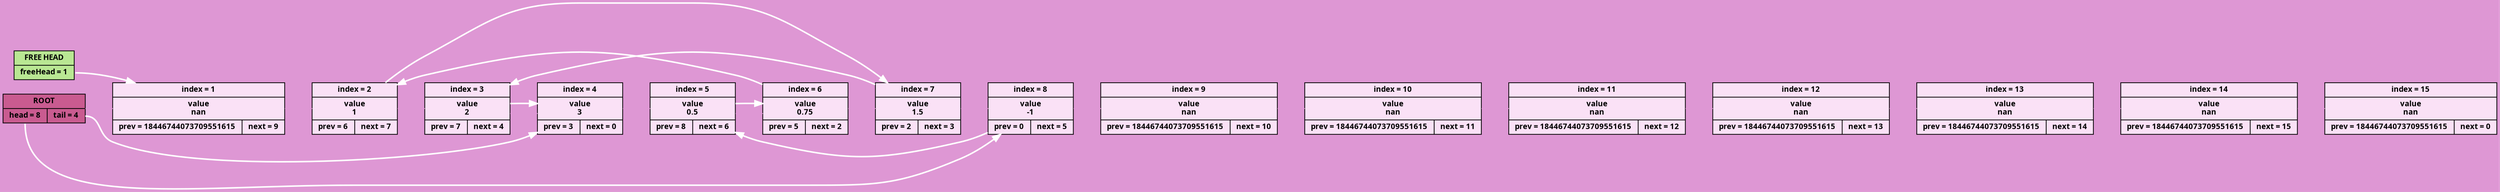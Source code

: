 digraph
{
rankdir = LR;
node[shape = record, color = "#000000", fontname = "Fira Code Bold", fontsize = 10];
bgcolor = "#de97d4";
ROOT[style = "filled", fillcolor = "#c95b90", label = "ROOT|{<head>head = 8|<tail>tail = 4}"];
FREE_HEAD[style = "filled", fillcolor = "#b9e793", label = "FREE HEAD|<freeHead>freeHead = 1"];
CELL_1[style = "filled", fillcolor = "#fae1f6", label = "index = 1|value\nnan|{prev = 18446744073709551615|next = 9}"];
CELL_2[style = "filled", fillcolor = "#fae1f6", label = "index = 2|value\n1|{prev = 6|next = 7}"];
CELL_3[style = "filled", fillcolor = "#fae1f6", label = "index = 3|value\n2|{prev = 7|next = 4}"];
CELL_4[style = "filled", fillcolor = "#fae1f6", label = "index = 4|value\n3|{prev = 3|next = 0}"];
CELL_5[style = "filled", fillcolor = "#fae1f6", label = "index = 5|value\n0.5|{prev = 8|next = 6}"];
CELL_6[style = "filled", fillcolor = "#fae1f6", label = "index = 6|value\n0.75|{prev = 5|next = 2}"];
CELL_7[style = "filled", fillcolor = "#fae1f6", label = "index = 7|value\n1.5|{prev = 2|next = 3}"];
CELL_8[style = "filled", fillcolor = "#fae1f6", label = "index = 8|value\n-1|{prev = 0|next = 5}"];
CELL_9[style = "filled", fillcolor = "#fae1f6", label = "index = 9|value\nnan|{prev = 18446744073709551615|next = 10}"];
CELL_10[style = "filled", fillcolor = "#fae1f6", label = "index = 10|value\nnan|{prev = 18446744073709551615|next = 11}"];
CELL_11[style = "filled", fillcolor = "#fae1f6", label = "index = 11|value\nnan|{prev = 18446744073709551615|next = 12}"];
CELL_12[style = "filled", fillcolor = "#fae1f6", label = "index = 12|value\nnan|{prev = 18446744073709551615|next = 13}"];
CELL_13[style = "filled", fillcolor = "#fae1f6", label = "index = 13|value\nnan|{prev = 18446744073709551615|next = 14}"];
CELL_14[style = "filled", fillcolor = "#fae1f6", label = "index = 14|value\nnan|{prev = 18446744073709551615|next = 15}"];
CELL_15[style = "filled", fillcolor = "#fae1f6", label = "index = 15|value\nnan|{prev = 18446744073709551615|next = 0}"];
ROOT->CELL_1->CELL_2->CELL_3->CELL_4->CELL_5->CELL_6->CELL_7->CELL_8->CELL_9->CELL_10->CELL_11->CELL_12->CELL_13->CELL_14->CELL_15 [weight = 1000000000, color = "#de97d4"];
ROOT:head->CELL_8 [style = "bold", color = white];
ROOT:tail->CELL_4 [style = "bold", color = white];
CELL_8->CELL_5->CELL_6->CELL_2->CELL_7->CELL_3->CELL_4[style = "bold", color = white];
FREE_HEAD:freeHead->CELL_1[style = "bold", color = white];
}
